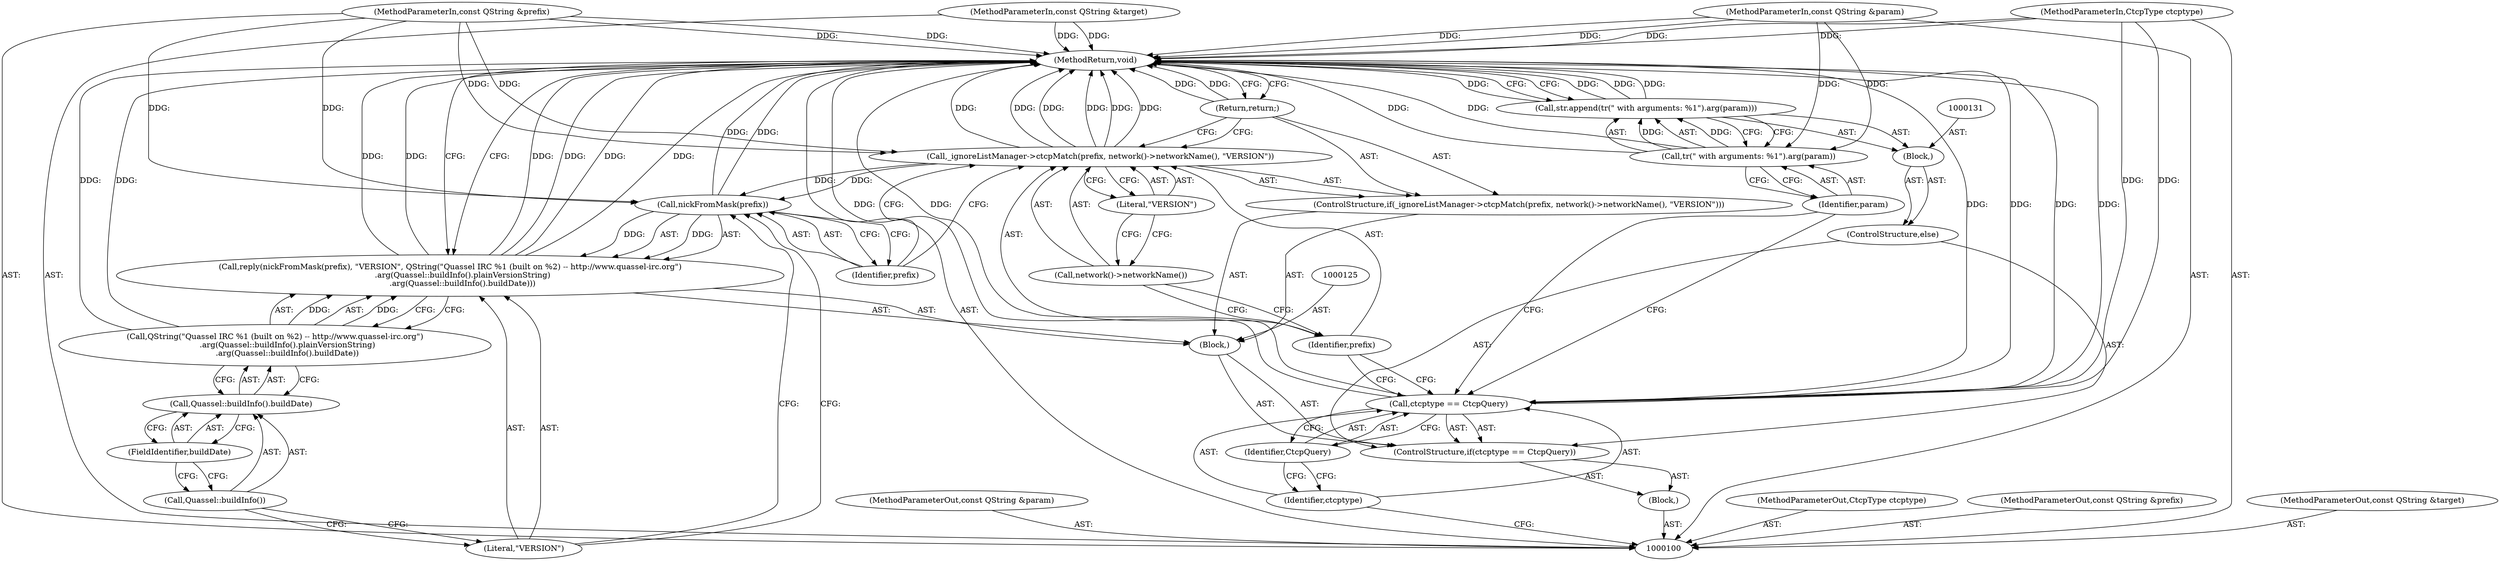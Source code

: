digraph "1_quassel_a4ca568cdf68cf4a0343eb161518dc8e50cea87d_3" {
"1000132" [label="(MethodReturn,void)"];
"1000105" [label="(Block,)"];
"1000101" [label="(MethodParameterIn,CtcpType ctcptype)"];
"1000184" [label="(MethodParameterOut,CtcpType ctcptype)"];
"1000102" [label="(MethodParameterIn,const QString &prefix)"];
"1000185" [label="(MethodParameterOut,const QString &prefix)"];
"1000103" [label="(MethodParameterIn,const QString &target)"];
"1000186" [label="(MethodParameterOut,const QString &target)"];
"1000104" [label="(MethodParameterIn,const QString &param)"];
"1000187" [label="(MethodParameterOut,const QString &param)"];
"1000126" [label="(ControlStructure,else)"];
"1000129" [label="(Call,tr(\" with arguments: %1\").arg(param))"];
"1000130" [label="(Identifier,param)"];
"1000128" [label="(Call,str.append(tr(\" with arguments: %1\").arg(param)))"];
"1000127" [label="(Block,)"];
"1000109" [label="(Identifier,CtcpQuery)"];
"1000106" [label="(ControlStructure,if(ctcptype == CtcpQuery))"];
"1000107" [label="(Call,ctcptype == CtcpQuery)"];
"1000108" [label="(Identifier,ctcptype)"];
"1000113" [label="(Identifier,prefix)"];
"1000111" [label="(ControlStructure,if(_ignoreListManager->ctcpMatch(prefix, network()->networkName(), \"VERSION\")))"];
"1000114" [label="(Call,network()->networkName())"];
"1000112" [label="(Call,_ignoreListManager->ctcpMatch(prefix, network()->networkName(), \"VERSION\"))"];
"1000115" [label="(Literal,\"VERSION\")"];
"1000116" [label="(Return,return;)"];
"1000118" [label="(Call,nickFromMask(prefix))"];
"1000119" [label="(Identifier,prefix)"];
"1000120" [label="(Literal,\"VERSION\")"];
"1000117" [label="(Call,reply(nickFromMask(prefix), \"VERSION\", QString(\"Quassel IRC %1 (built on %2) -- http://www.quassel-irc.org\")\n          .arg(Quassel::buildInfo().plainVersionString)\n          .arg(Quassel::buildInfo().buildDate)))"];
"1000121" [label="(Call,QString(\"Quassel IRC %1 (built on %2) -- http://www.quassel-irc.org\")\n          .arg(Quassel::buildInfo().plainVersionString)\n          .arg(Quassel::buildInfo().buildDate))"];
"1000122" [label="(Call,Quassel::buildInfo().buildDate)"];
"1000123" [label="(Call,Quassel::buildInfo())"];
"1000124" [label="(FieldIdentifier,buildDate)"];
"1000110" [label="(Block,)"];
"1000132" -> "1000100"  [label="AST: "];
"1000132" -> "1000116"  [label="CFG: "];
"1000132" -> "1000117"  [label="CFG: "];
"1000132" -> "1000128"  [label="CFG: "];
"1000116" -> "1000132"  [label="DDG: "];
"1000117" -> "1000132"  [label="DDG: "];
"1000117" -> "1000132"  [label="DDG: "];
"1000117" -> "1000132"  [label="DDG: "];
"1000129" -> "1000132"  [label="DDG: "];
"1000107" -> "1000132"  [label="DDG: "];
"1000107" -> "1000132"  [label="DDG: "];
"1000107" -> "1000132"  [label="DDG: "];
"1000104" -> "1000132"  [label="DDG: "];
"1000112" -> "1000132"  [label="DDG: "];
"1000112" -> "1000132"  [label="DDG: "];
"1000112" -> "1000132"  [label="DDG: "];
"1000121" -> "1000132"  [label="DDG: "];
"1000128" -> "1000132"  [label="DDG: "];
"1000128" -> "1000132"  [label="DDG: "];
"1000118" -> "1000132"  [label="DDG: "];
"1000103" -> "1000132"  [label="DDG: "];
"1000102" -> "1000132"  [label="DDG: "];
"1000101" -> "1000132"  [label="DDG: "];
"1000105" -> "1000100"  [label="AST: "];
"1000106" -> "1000105"  [label="AST: "];
"1000101" -> "1000100"  [label="AST: "];
"1000101" -> "1000132"  [label="DDG: "];
"1000101" -> "1000107"  [label="DDG: "];
"1000184" -> "1000100"  [label="AST: "];
"1000102" -> "1000100"  [label="AST: "];
"1000102" -> "1000132"  [label="DDG: "];
"1000102" -> "1000112"  [label="DDG: "];
"1000102" -> "1000118"  [label="DDG: "];
"1000185" -> "1000100"  [label="AST: "];
"1000103" -> "1000100"  [label="AST: "];
"1000103" -> "1000132"  [label="DDG: "];
"1000186" -> "1000100"  [label="AST: "];
"1000104" -> "1000100"  [label="AST: "];
"1000104" -> "1000132"  [label="DDG: "];
"1000104" -> "1000129"  [label="DDG: "];
"1000187" -> "1000100"  [label="AST: "];
"1000126" -> "1000106"  [label="AST: "];
"1000127" -> "1000126"  [label="AST: "];
"1000129" -> "1000128"  [label="AST: "];
"1000129" -> "1000130"  [label="CFG: "];
"1000130" -> "1000129"  [label="AST: "];
"1000128" -> "1000129"  [label="CFG: "];
"1000129" -> "1000132"  [label="DDG: "];
"1000129" -> "1000128"  [label="DDG: "];
"1000104" -> "1000129"  [label="DDG: "];
"1000130" -> "1000129"  [label="AST: "];
"1000130" -> "1000107"  [label="CFG: "];
"1000129" -> "1000130"  [label="CFG: "];
"1000128" -> "1000127"  [label="AST: "];
"1000128" -> "1000129"  [label="CFG: "];
"1000129" -> "1000128"  [label="AST: "];
"1000132" -> "1000128"  [label="CFG: "];
"1000128" -> "1000132"  [label="DDG: "];
"1000128" -> "1000132"  [label="DDG: "];
"1000129" -> "1000128"  [label="DDG: "];
"1000127" -> "1000126"  [label="AST: "];
"1000128" -> "1000127"  [label="AST: "];
"1000131" -> "1000127"  [label="AST: "];
"1000109" -> "1000107"  [label="AST: "];
"1000109" -> "1000108"  [label="CFG: "];
"1000107" -> "1000109"  [label="CFG: "];
"1000106" -> "1000105"  [label="AST: "];
"1000107" -> "1000106"  [label="AST: "];
"1000110" -> "1000106"  [label="AST: "];
"1000126" -> "1000106"  [label="AST: "];
"1000107" -> "1000106"  [label="AST: "];
"1000107" -> "1000109"  [label="CFG: "];
"1000108" -> "1000107"  [label="AST: "];
"1000109" -> "1000107"  [label="AST: "];
"1000113" -> "1000107"  [label="CFG: "];
"1000130" -> "1000107"  [label="CFG: "];
"1000107" -> "1000132"  [label="DDG: "];
"1000107" -> "1000132"  [label="DDG: "];
"1000107" -> "1000132"  [label="DDG: "];
"1000101" -> "1000107"  [label="DDG: "];
"1000108" -> "1000107"  [label="AST: "];
"1000108" -> "1000100"  [label="CFG: "];
"1000109" -> "1000108"  [label="CFG: "];
"1000113" -> "1000112"  [label="AST: "];
"1000113" -> "1000107"  [label="CFG: "];
"1000114" -> "1000113"  [label="CFG: "];
"1000111" -> "1000110"  [label="AST: "];
"1000112" -> "1000111"  [label="AST: "];
"1000116" -> "1000111"  [label="AST: "];
"1000114" -> "1000112"  [label="AST: "];
"1000114" -> "1000113"  [label="CFG: "];
"1000115" -> "1000114"  [label="CFG: "];
"1000112" -> "1000111"  [label="AST: "];
"1000112" -> "1000115"  [label="CFG: "];
"1000113" -> "1000112"  [label="AST: "];
"1000114" -> "1000112"  [label="AST: "];
"1000115" -> "1000112"  [label="AST: "];
"1000116" -> "1000112"  [label="CFG: "];
"1000119" -> "1000112"  [label="CFG: "];
"1000112" -> "1000132"  [label="DDG: "];
"1000112" -> "1000132"  [label="DDG: "];
"1000112" -> "1000132"  [label="DDG: "];
"1000102" -> "1000112"  [label="DDG: "];
"1000112" -> "1000118"  [label="DDG: "];
"1000115" -> "1000112"  [label="AST: "];
"1000115" -> "1000114"  [label="CFG: "];
"1000112" -> "1000115"  [label="CFG: "];
"1000116" -> "1000111"  [label="AST: "];
"1000116" -> "1000112"  [label="CFG: "];
"1000132" -> "1000116"  [label="CFG: "];
"1000116" -> "1000132"  [label="DDG: "];
"1000118" -> "1000117"  [label="AST: "];
"1000118" -> "1000119"  [label="CFG: "];
"1000119" -> "1000118"  [label="AST: "];
"1000120" -> "1000118"  [label="CFG: "];
"1000118" -> "1000132"  [label="DDG: "];
"1000118" -> "1000117"  [label="DDG: "];
"1000112" -> "1000118"  [label="DDG: "];
"1000102" -> "1000118"  [label="DDG: "];
"1000119" -> "1000118"  [label="AST: "];
"1000119" -> "1000112"  [label="CFG: "];
"1000118" -> "1000119"  [label="CFG: "];
"1000120" -> "1000117"  [label="AST: "];
"1000120" -> "1000118"  [label="CFG: "];
"1000123" -> "1000120"  [label="CFG: "];
"1000117" -> "1000110"  [label="AST: "];
"1000117" -> "1000121"  [label="CFG: "];
"1000118" -> "1000117"  [label="AST: "];
"1000120" -> "1000117"  [label="AST: "];
"1000121" -> "1000117"  [label="AST: "];
"1000132" -> "1000117"  [label="CFG: "];
"1000117" -> "1000132"  [label="DDG: "];
"1000117" -> "1000132"  [label="DDG: "];
"1000117" -> "1000132"  [label="DDG: "];
"1000118" -> "1000117"  [label="DDG: "];
"1000121" -> "1000117"  [label="DDG: "];
"1000121" -> "1000117"  [label="AST: "];
"1000121" -> "1000122"  [label="CFG: "];
"1000122" -> "1000121"  [label="AST: "];
"1000117" -> "1000121"  [label="CFG: "];
"1000121" -> "1000132"  [label="DDG: "];
"1000121" -> "1000117"  [label="DDG: "];
"1000122" -> "1000121"  [label="AST: "];
"1000122" -> "1000124"  [label="CFG: "];
"1000123" -> "1000122"  [label="AST: "];
"1000124" -> "1000122"  [label="AST: "];
"1000121" -> "1000122"  [label="CFG: "];
"1000123" -> "1000122"  [label="AST: "];
"1000123" -> "1000120"  [label="CFG: "];
"1000124" -> "1000123"  [label="CFG: "];
"1000124" -> "1000122"  [label="AST: "];
"1000124" -> "1000123"  [label="CFG: "];
"1000122" -> "1000124"  [label="CFG: "];
"1000110" -> "1000106"  [label="AST: "];
"1000111" -> "1000110"  [label="AST: "];
"1000117" -> "1000110"  [label="AST: "];
"1000125" -> "1000110"  [label="AST: "];
}
